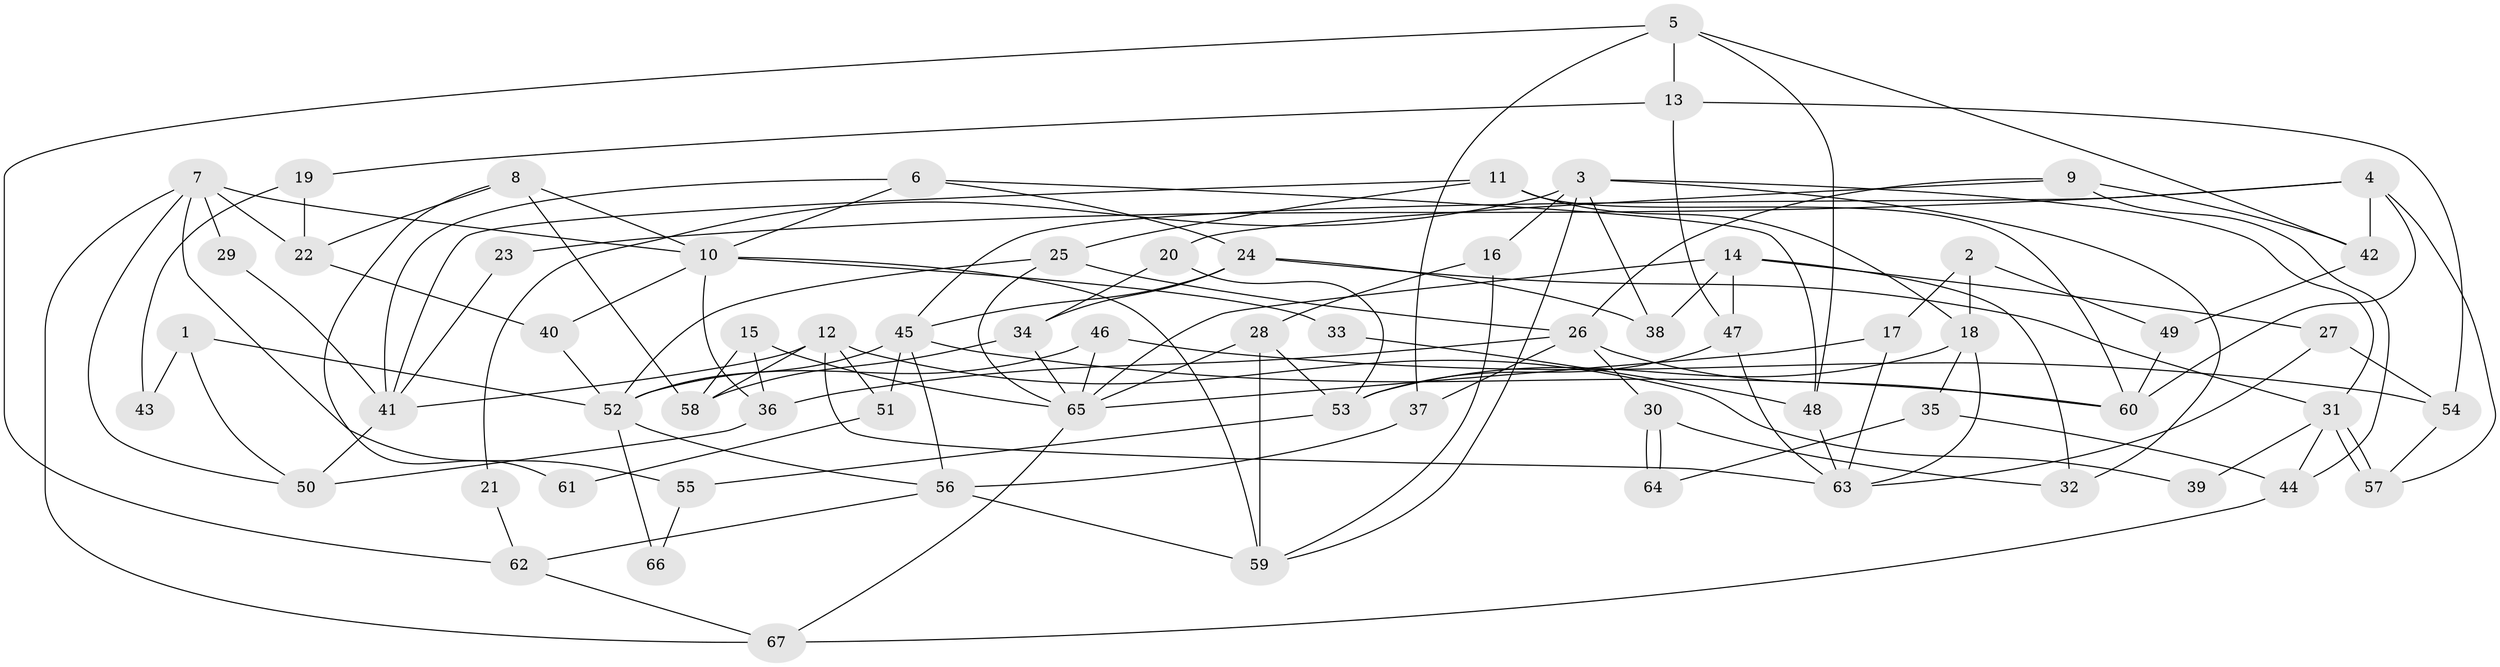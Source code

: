 // coarse degree distribution, {3: 0.24390243902439024, 4: 0.1951219512195122, 7: 0.0975609756097561, 5: 0.0975609756097561, 6: 0.17073170731707318, 8: 0.07317073170731707, 2: 0.04878048780487805, 10: 0.024390243902439025, 9: 0.04878048780487805}
// Generated by graph-tools (version 1.1) at 2025/23/03/03/25 07:23:58]
// undirected, 67 vertices, 134 edges
graph export_dot {
graph [start="1"]
  node [color=gray90,style=filled];
  1;
  2;
  3;
  4;
  5;
  6;
  7;
  8;
  9;
  10;
  11;
  12;
  13;
  14;
  15;
  16;
  17;
  18;
  19;
  20;
  21;
  22;
  23;
  24;
  25;
  26;
  27;
  28;
  29;
  30;
  31;
  32;
  33;
  34;
  35;
  36;
  37;
  38;
  39;
  40;
  41;
  42;
  43;
  44;
  45;
  46;
  47;
  48;
  49;
  50;
  51;
  52;
  53;
  54;
  55;
  56;
  57;
  58;
  59;
  60;
  61;
  62;
  63;
  64;
  65;
  66;
  67;
  1 -- 52;
  1 -- 50;
  1 -- 43;
  2 -- 49;
  2 -- 17;
  2 -- 18;
  3 -- 16;
  3 -- 38;
  3 -- 21;
  3 -- 31;
  3 -- 32;
  3 -- 59;
  4 -- 45;
  4 -- 42;
  4 -- 23;
  4 -- 57;
  4 -- 60;
  5 -- 48;
  5 -- 13;
  5 -- 37;
  5 -- 42;
  5 -- 62;
  6 -- 24;
  6 -- 41;
  6 -- 10;
  6 -- 48;
  7 -- 10;
  7 -- 22;
  7 -- 29;
  7 -- 50;
  7 -- 55;
  7 -- 67;
  8 -- 10;
  8 -- 58;
  8 -- 22;
  8 -- 61;
  9 -- 26;
  9 -- 20;
  9 -- 42;
  9 -- 44;
  10 -- 59;
  10 -- 33;
  10 -- 36;
  10 -- 40;
  11 -- 25;
  11 -- 18;
  11 -- 41;
  11 -- 60;
  12 -- 63;
  12 -- 41;
  12 -- 39;
  12 -- 51;
  12 -- 58;
  13 -- 54;
  13 -- 47;
  13 -- 19;
  14 -- 65;
  14 -- 32;
  14 -- 27;
  14 -- 38;
  14 -- 47;
  15 -- 36;
  15 -- 58;
  15 -- 65;
  16 -- 28;
  16 -- 59;
  17 -- 65;
  17 -- 63;
  18 -- 53;
  18 -- 35;
  18 -- 63;
  19 -- 22;
  19 -- 43;
  20 -- 34;
  20 -- 53;
  21 -- 62;
  22 -- 40;
  23 -- 41;
  24 -- 45;
  24 -- 31;
  24 -- 34;
  24 -- 38;
  25 -- 65;
  25 -- 26;
  25 -- 52;
  26 -- 60;
  26 -- 37;
  26 -- 30;
  26 -- 36;
  27 -- 54;
  27 -- 63;
  28 -- 59;
  28 -- 65;
  28 -- 53;
  29 -- 41;
  30 -- 64;
  30 -- 64;
  30 -- 32;
  31 -- 57;
  31 -- 57;
  31 -- 39;
  31 -- 44;
  33 -- 48;
  34 -- 65;
  34 -- 58;
  35 -- 44;
  35 -- 64;
  36 -- 50;
  37 -- 56;
  40 -- 52;
  41 -- 50;
  42 -- 49;
  44 -- 67;
  45 -- 60;
  45 -- 56;
  45 -- 51;
  45 -- 52;
  46 -- 52;
  46 -- 65;
  46 -- 54;
  47 -- 63;
  47 -- 53;
  48 -- 63;
  49 -- 60;
  51 -- 61;
  52 -- 56;
  52 -- 66;
  53 -- 55;
  54 -- 57;
  55 -- 66;
  56 -- 62;
  56 -- 59;
  62 -- 67;
  65 -- 67;
}
